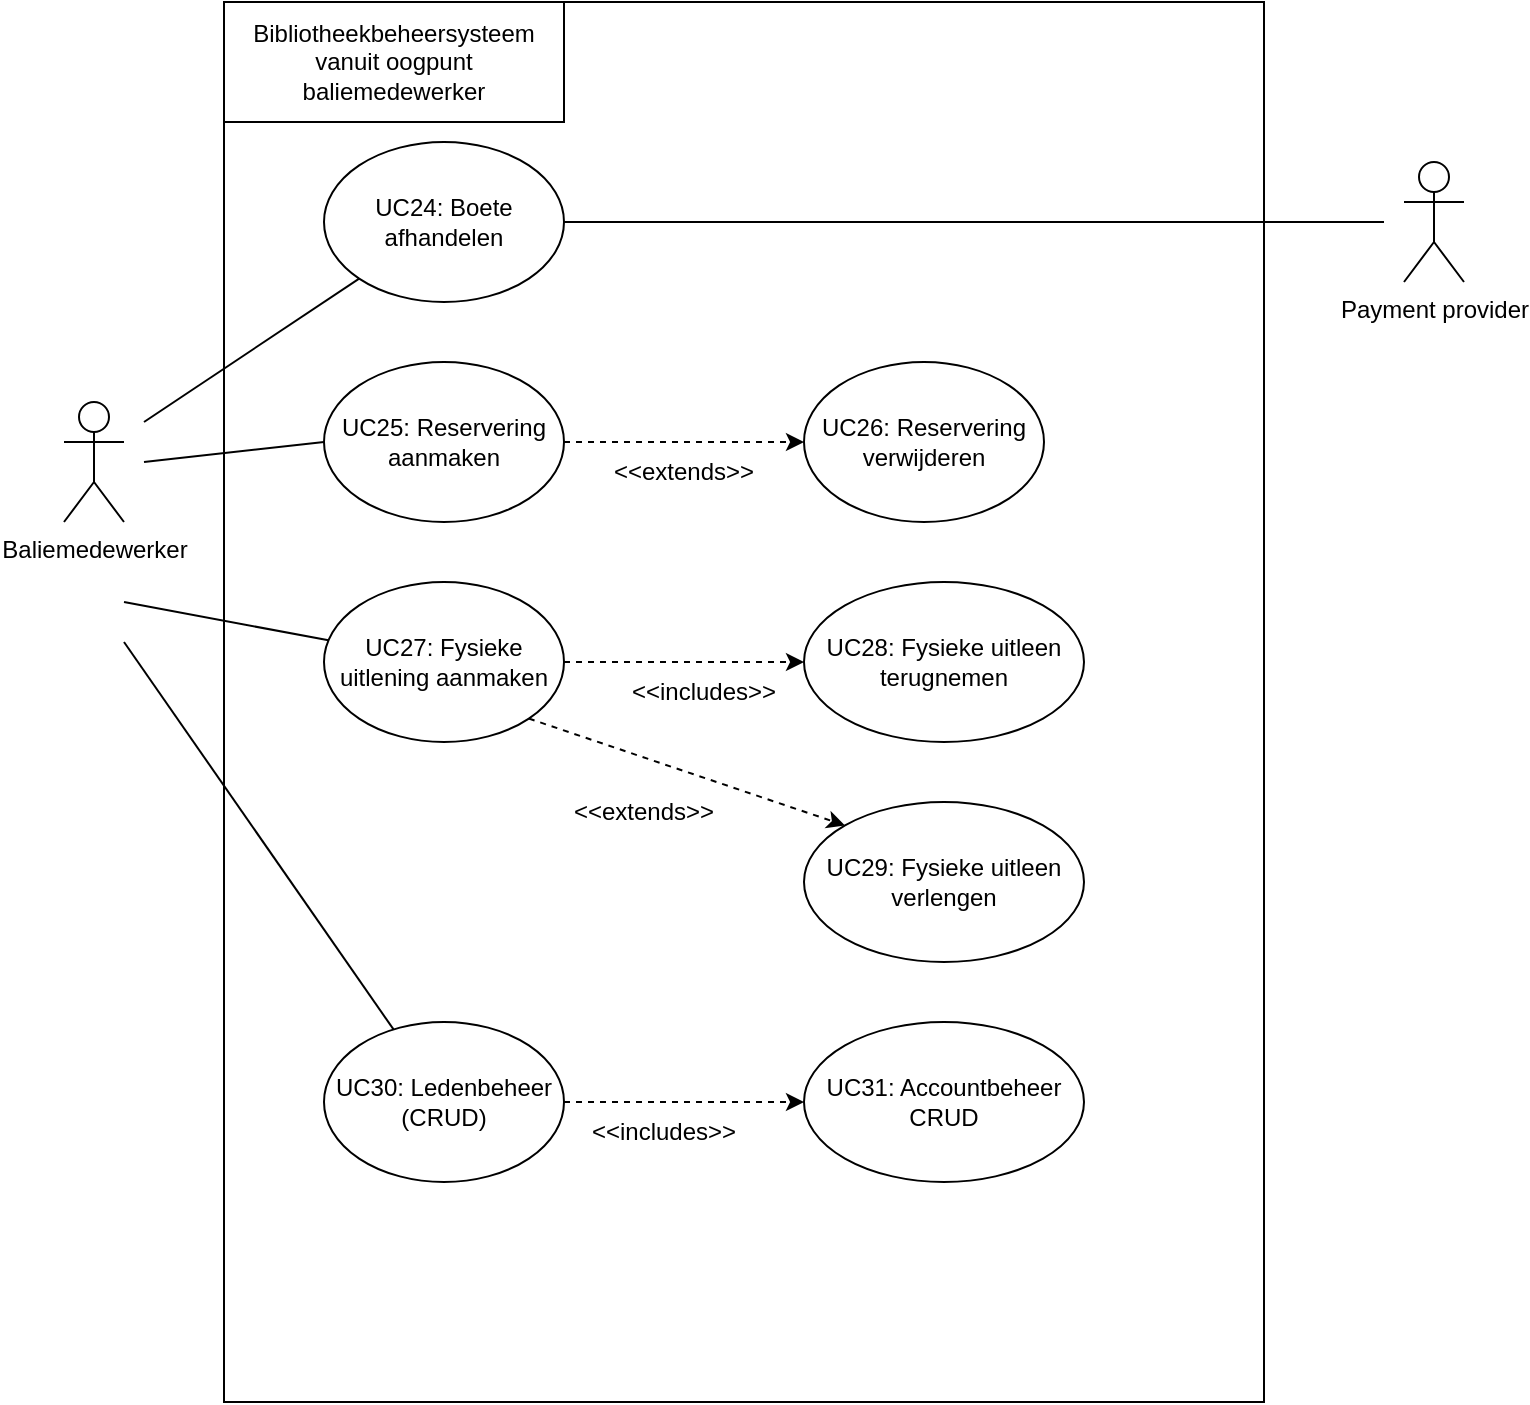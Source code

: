 <mxfile version="24.7.17">
  <diagram name="Pagina-1" id="CxQyZekiVXria2F9SWWz">
    <mxGraphModel dx="1050" dy="522" grid="1" gridSize="10" guides="1" tooltips="1" connect="1" arrows="1" fold="1" page="1" pageScale="1" pageWidth="827" pageHeight="1169" math="0" shadow="0">
      <root>
        <mxCell id="0" />
        <mxCell id="1" parent="0" />
        <mxCell id="KAZFlH08L0KP_OV-HjN1-1" value="" style="rounded=0;whiteSpace=wrap;html=1;" vertex="1" parent="1">
          <mxGeometry x="140" y="80" width="520" height="700" as="geometry" />
        </mxCell>
        <mxCell id="KAZFlH08L0KP_OV-HjN1-2" value="Baliemedewerker&lt;div&gt;&lt;br&gt;&lt;/div&gt;" style="shape=umlActor;verticalLabelPosition=bottom;verticalAlign=top;html=1;outlineConnect=0;" vertex="1" parent="1">
          <mxGeometry x="60" y="280" width="30" height="60" as="geometry" />
        </mxCell>
        <mxCell id="KAZFlH08L0KP_OV-HjN1-3" value="UC24: Boete afhandelen" style="ellipse;whiteSpace=wrap;html=1;" vertex="1" parent="1">
          <mxGeometry x="190" y="150" width="120" height="80" as="geometry" />
        </mxCell>
        <mxCell id="KAZFlH08L0KP_OV-HjN1-4" value="Payment provider" style="shape=umlActor;verticalLabelPosition=bottom;verticalAlign=top;html=1;outlineConnect=0;" vertex="1" parent="1">
          <mxGeometry x="730" y="160" width="30" height="60" as="geometry" />
        </mxCell>
        <mxCell id="KAZFlH08L0KP_OV-HjN1-5" value="" style="endArrow=none;html=1;rounded=0;entryX=0;entryY=1;entryDx=0;entryDy=0;endFill=0;" edge="1" parent="1" target="KAZFlH08L0KP_OV-HjN1-3">
          <mxGeometry width="50" height="50" relative="1" as="geometry">
            <mxPoint x="100" y="290" as="sourcePoint" />
            <mxPoint x="220" y="230" as="targetPoint" />
          </mxGeometry>
        </mxCell>
        <mxCell id="KAZFlH08L0KP_OV-HjN1-6" value="" style="endArrow=none;html=1;rounded=0;exitX=1;exitY=0.5;exitDx=0;exitDy=0;" edge="1" parent="1" source="KAZFlH08L0KP_OV-HjN1-3">
          <mxGeometry width="50" height="50" relative="1" as="geometry">
            <mxPoint x="390" y="200" as="sourcePoint" />
            <mxPoint x="720" y="190" as="targetPoint" />
          </mxGeometry>
        </mxCell>
        <mxCell id="KAZFlH08L0KP_OV-HjN1-7" value="Bibliotheekbeheersysteem vanuit oogpunt baliemedewerker" style="rounded=0;whiteSpace=wrap;html=1;" vertex="1" parent="1">
          <mxGeometry x="140" y="80" width="170" height="60" as="geometry" />
        </mxCell>
        <mxCell id="KAZFlH08L0KP_OV-HjN1-8" value="UC25: Reservering aanmaken" style="ellipse;whiteSpace=wrap;html=1;" vertex="1" parent="1">
          <mxGeometry x="190" y="260" width="120" height="80" as="geometry" />
        </mxCell>
        <mxCell id="KAZFlH08L0KP_OV-HjN1-9" value="" style="endArrow=none;html=1;rounded=0;entryX=0;entryY=0.5;entryDx=0;entryDy=0;" edge="1" parent="1" target="KAZFlH08L0KP_OV-HjN1-8">
          <mxGeometry width="50" height="50" relative="1" as="geometry">
            <mxPoint x="100" y="310" as="sourcePoint" />
            <mxPoint x="250" y="350" as="targetPoint" />
          </mxGeometry>
        </mxCell>
        <mxCell id="KAZFlH08L0KP_OV-HjN1-10" value="UC26: Reservering verwijderen" style="ellipse;whiteSpace=wrap;html=1;" vertex="1" parent="1">
          <mxGeometry x="430" y="260" width="120" height="80" as="geometry" />
        </mxCell>
        <mxCell id="KAZFlH08L0KP_OV-HjN1-11" value="" style="endArrow=classic;dashed=1;html=1;rounded=0;exitX=1;exitY=0.5;exitDx=0;exitDy=0;entryX=0;entryY=0.5;entryDx=0;entryDy=0;endFill=1;" edge="1" parent="1" source="KAZFlH08L0KP_OV-HjN1-8" target="KAZFlH08L0KP_OV-HjN1-10">
          <mxGeometry width="50" height="50" relative="1" as="geometry">
            <mxPoint x="340" y="410" as="sourcePoint" />
            <mxPoint x="390" y="360" as="targetPoint" />
          </mxGeometry>
        </mxCell>
        <mxCell id="KAZFlH08L0KP_OV-HjN1-12" value="UC27: Fysieke uitlening aanmaken" style="ellipse;whiteSpace=wrap;html=1;" vertex="1" parent="1">
          <mxGeometry x="190" y="370" width="120" height="80" as="geometry" />
        </mxCell>
        <mxCell id="KAZFlH08L0KP_OV-HjN1-13" value="" style="endArrow=none;html=1;rounded=0;" edge="1" parent="1" target="KAZFlH08L0KP_OV-HjN1-12">
          <mxGeometry width="50" height="50" relative="1" as="geometry">
            <mxPoint x="90" y="380" as="sourcePoint" />
            <mxPoint x="440" y="350" as="targetPoint" />
          </mxGeometry>
        </mxCell>
        <mxCell id="KAZFlH08L0KP_OV-HjN1-15" value="UC28: Fysieke uitleen terugnemen" style="ellipse;whiteSpace=wrap;html=1;" vertex="1" parent="1">
          <mxGeometry x="430" y="370" width="140" height="80" as="geometry" />
        </mxCell>
        <mxCell id="KAZFlH08L0KP_OV-HjN1-16" value="" style="endArrow=classic;html=1;rounded=0;exitX=1;exitY=0.5;exitDx=0;exitDy=0;entryX=0;entryY=0.5;entryDx=0;entryDy=0;dashed=1;" edge="1" parent="1" source="KAZFlH08L0KP_OV-HjN1-12" target="KAZFlH08L0KP_OV-HjN1-15">
          <mxGeometry width="50" height="50" relative="1" as="geometry">
            <mxPoint x="360" y="420" as="sourcePoint" />
            <mxPoint x="410" y="370" as="targetPoint" />
          </mxGeometry>
        </mxCell>
        <mxCell id="KAZFlH08L0KP_OV-HjN1-17" value="UC29: Fysieke uitleen verlengen" style="ellipse;whiteSpace=wrap;html=1;" vertex="1" parent="1">
          <mxGeometry x="430" y="480" width="140" height="80" as="geometry" />
        </mxCell>
        <mxCell id="KAZFlH08L0KP_OV-HjN1-18" value="" style="endArrow=classic;html=1;rounded=0;exitX=1;exitY=1;exitDx=0;exitDy=0;entryX=0;entryY=0;entryDx=0;entryDy=0;dashed=1;" edge="1" parent="1" source="KAZFlH08L0KP_OV-HjN1-12" target="KAZFlH08L0KP_OV-HjN1-17">
          <mxGeometry width="50" height="50" relative="1" as="geometry">
            <mxPoint x="340" y="510" as="sourcePoint" />
            <mxPoint x="390" y="460" as="targetPoint" />
          </mxGeometry>
        </mxCell>
        <mxCell id="KAZFlH08L0KP_OV-HjN1-19" value="UC30: Ledenbeheer (CRUD)" style="ellipse;whiteSpace=wrap;html=1;" vertex="1" parent="1">
          <mxGeometry x="190" y="590" width="120" height="80" as="geometry" />
        </mxCell>
        <mxCell id="KAZFlH08L0KP_OV-HjN1-20" value="" style="endArrow=none;html=1;rounded=0;endFill=0;" edge="1" parent="1" target="KAZFlH08L0KP_OV-HjN1-19">
          <mxGeometry width="50" height="50" relative="1" as="geometry">
            <mxPoint x="90" y="400" as="sourcePoint" />
            <mxPoint x="230" y="500" as="targetPoint" />
          </mxGeometry>
        </mxCell>
        <mxCell id="KAZFlH08L0KP_OV-HjN1-21" value="UC31: Accountbeheer CRUD" style="ellipse;whiteSpace=wrap;html=1;" vertex="1" parent="1">
          <mxGeometry x="430" y="590" width="140" height="80" as="geometry" />
        </mxCell>
        <mxCell id="KAZFlH08L0KP_OV-HjN1-22" value="" style="endArrow=classic;html=1;rounded=0;exitX=1;exitY=0.5;exitDx=0;exitDy=0;entryX=0;entryY=0.5;entryDx=0;entryDy=0;dashed=1;" edge="1" parent="1" source="KAZFlH08L0KP_OV-HjN1-19" target="KAZFlH08L0KP_OV-HjN1-21">
          <mxGeometry width="50" height="50" relative="1" as="geometry">
            <mxPoint x="350" y="630" as="sourcePoint" />
            <mxPoint x="400" y="580" as="targetPoint" />
          </mxGeometry>
        </mxCell>
        <mxCell id="KAZFlH08L0KP_OV-HjN1-23" value="&amp;lt;&amp;lt;includes&amp;gt;&amp;gt;" style="text;html=1;align=center;verticalAlign=middle;whiteSpace=wrap;rounded=0;" vertex="1" parent="1">
          <mxGeometry x="330" y="630" width="60" height="30" as="geometry" />
        </mxCell>
        <mxCell id="KAZFlH08L0KP_OV-HjN1-24" value="&amp;lt;&amp;lt;includes&amp;gt;&amp;gt;" style="text;html=1;align=center;verticalAlign=middle;whiteSpace=wrap;rounded=0;" vertex="1" parent="1">
          <mxGeometry x="350" y="410" width="60" height="30" as="geometry" />
        </mxCell>
        <mxCell id="KAZFlH08L0KP_OV-HjN1-25" value="&amp;lt;&amp;lt;extends&amp;gt;&amp;gt;" style="text;html=1;align=center;verticalAlign=middle;whiteSpace=wrap;rounded=0;" vertex="1" parent="1">
          <mxGeometry x="320" y="470" width="60" height="30" as="geometry" />
        </mxCell>
        <mxCell id="KAZFlH08L0KP_OV-HjN1-26" value="&amp;lt;&amp;lt;extends&amp;gt;&amp;gt;" style="text;html=1;align=center;verticalAlign=middle;whiteSpace=wrap;rounded=0;" vertex="1" parent="1">
          <mxGeometry x="340" y="300" width="60" height="30" as="geometry" />
        </mxCell>
      </root>
    </mxGraphModel>
  </diagram>
</mxfile>
